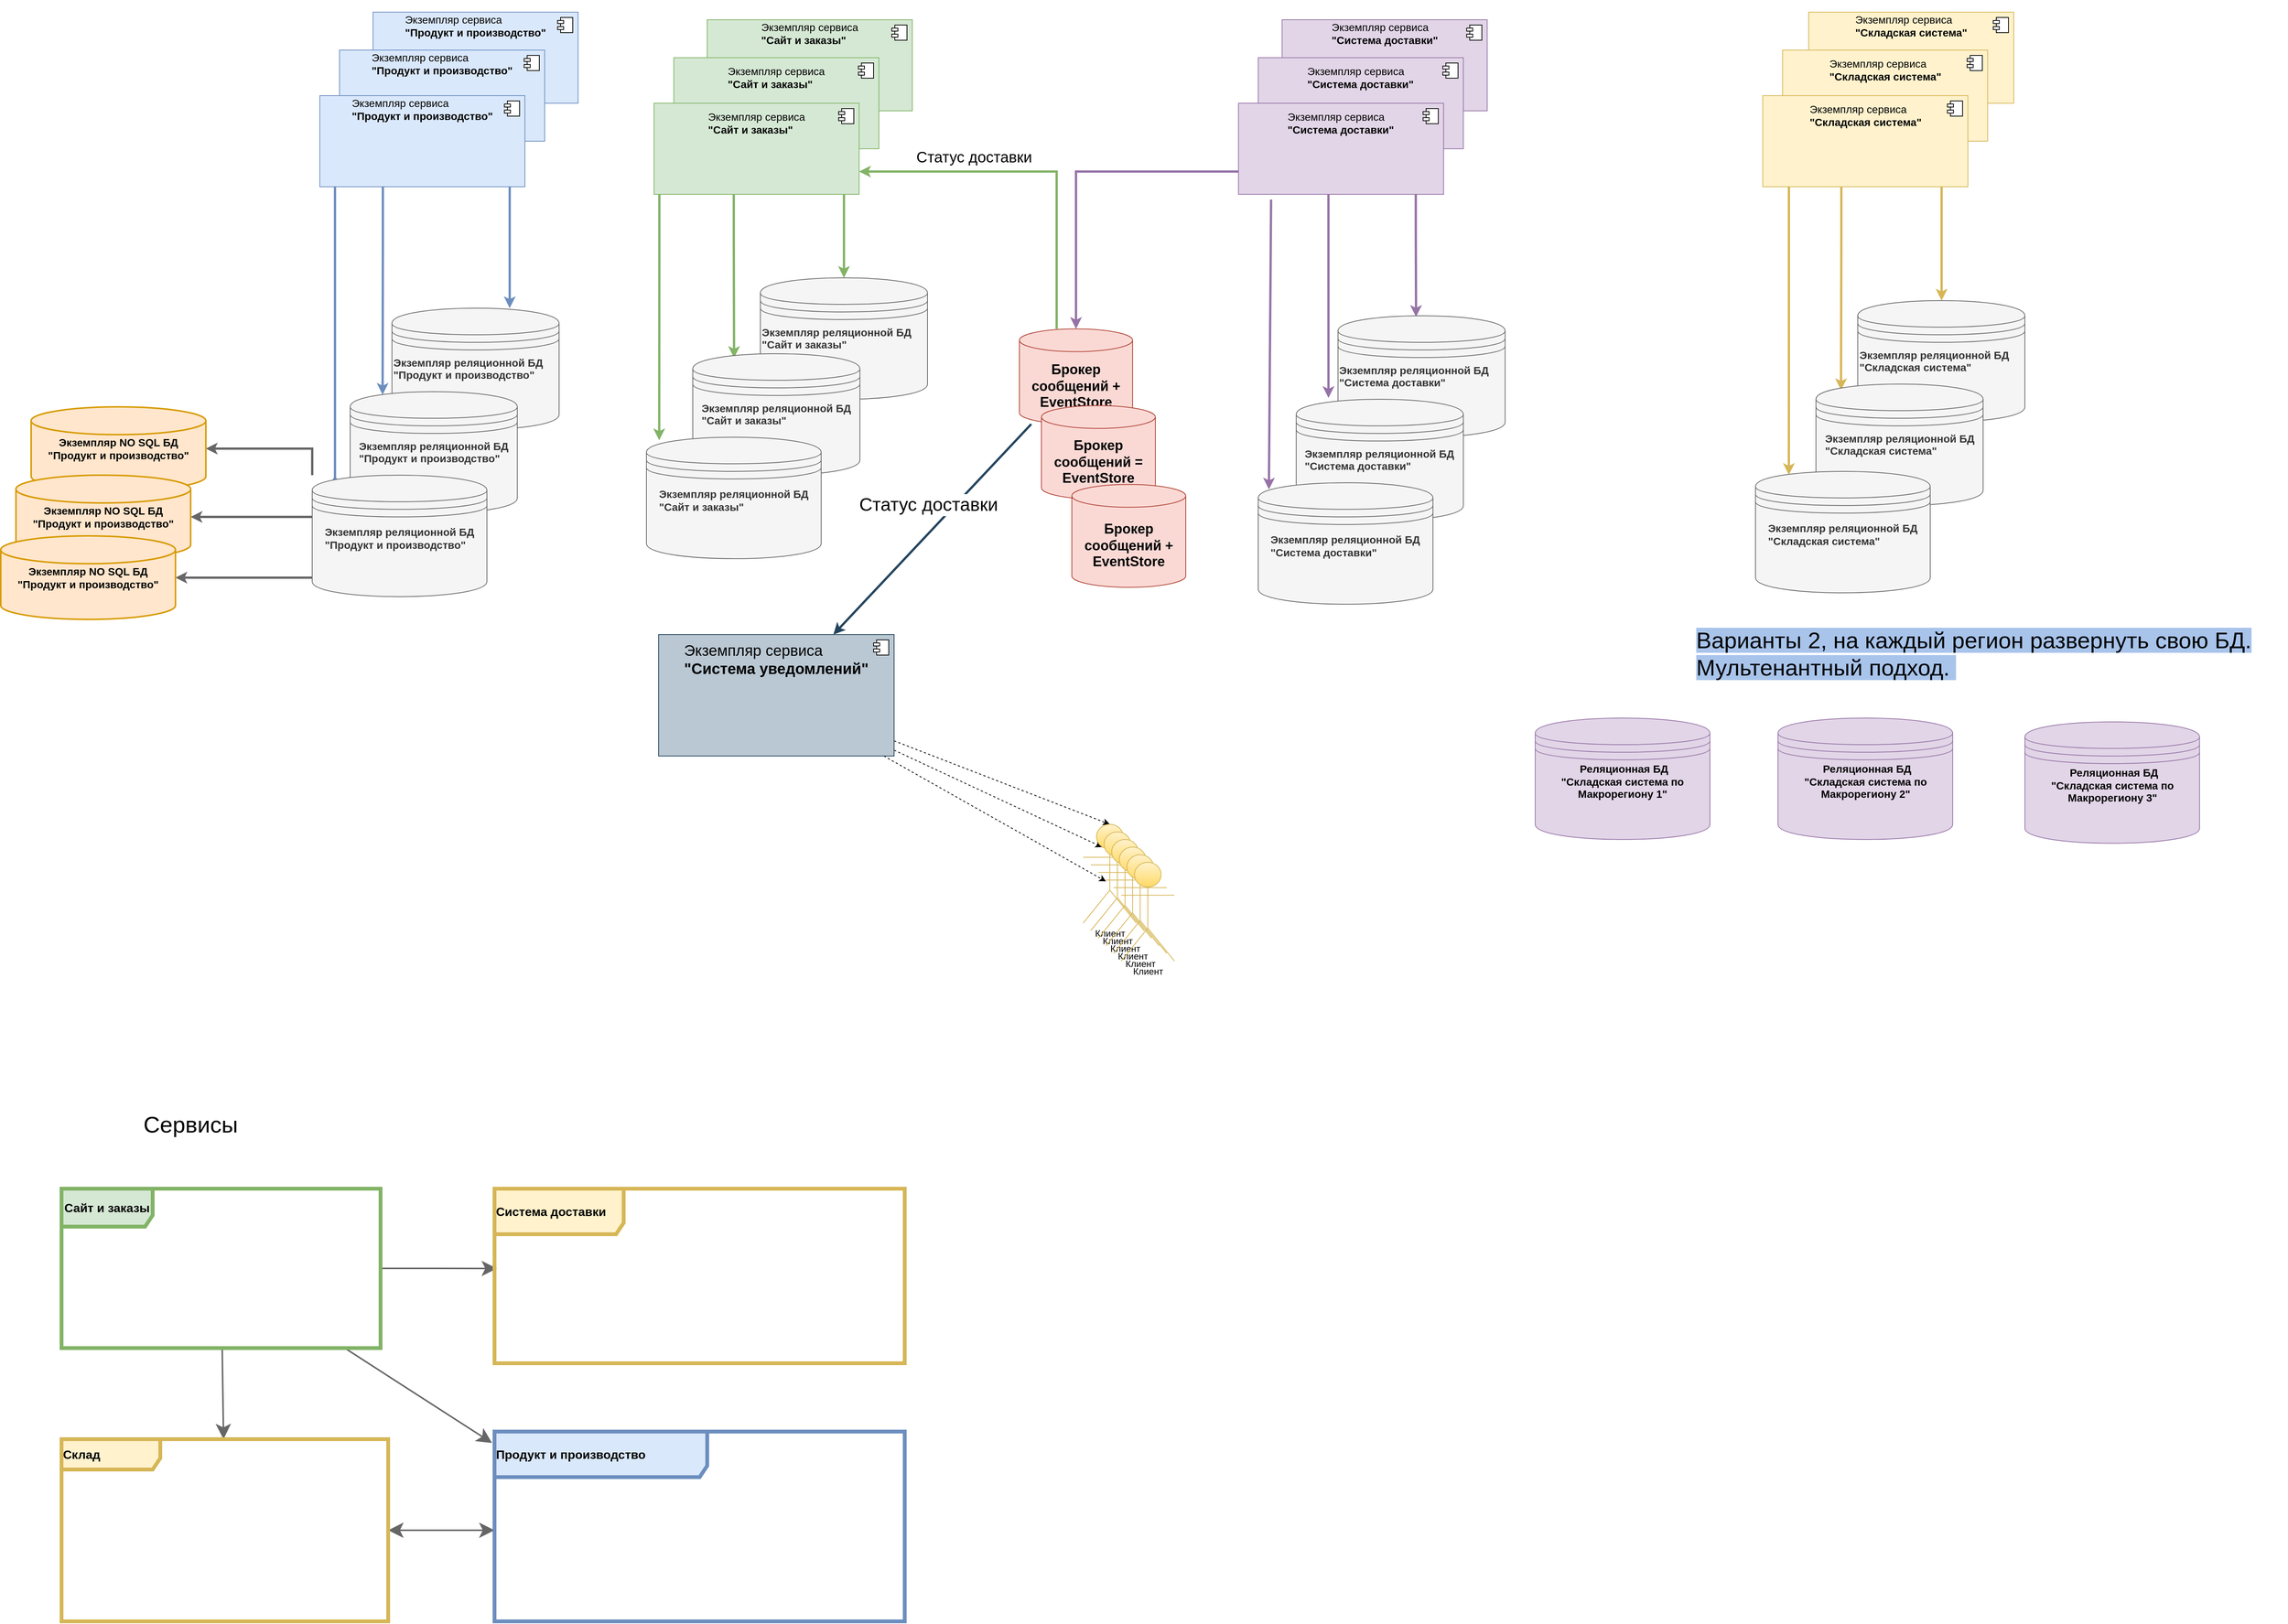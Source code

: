 <mxfile version="21.7.2" type="github">
  <diagram name="Страница — 1" id="n7xJredBNWYoXg0lsID4">
    <mxGraphModel dx="2876" dy="1129" grid="1" gridSize="10" guides="1" tooltips="1" connect="1" arrows="1" fold="1" page="1" pageScale="1" pageWidth="827" pageHeight="1169" math="0" shadow="0">
      <root>
        <mxCell id="0" />
        <mxCell id="1" parent="0" />
        <mxCell id="ERCvl_V5-qFT3uBv3gmN-6" style="edgeStyle=orthogonalEdgeStyle;rounded=0;orthogonalLoop=1;jettySize=auto;html=1;entryX=0.006;entryY=0.457;entryDx=0;entryDy=0;entryPerimeter=0;endSize=14;fillColor=#f5f5f5;strokeColor=#666666;strokeWidth=2;" parent="1" source="ERCvl_V5-qFT3uBv3gmN-2" target="ERCvl_V5-qFT3uBv3gmN-3" edge="1">
          <mxGeometry relative="1" as="geometry" />
        </mxCell>
        <mxCell id="ERCvl_V5-qFT3uBv3gmN-7" style="rounded=0;orthogonalLoop=1;jettySize=auto;html=1;entryX=-0.006;entryY=0.06;entryDx=0;entryDy=0;entryPerimeter=0;strokeColor=#666666;endSize=14;fillColor=#f5f5f5;strokeWidth=2;" parent="1" source="ERCvl_V5-qFT3uBv3gmN-2" target="ERCvl_V5-qFT3uBv3gmN-5" edge="1">
          <mxGeometry relative="1" as="geometry" />
        </mxCell>
        <mxCell id="ERCvl_V5-qFT3uBv3gmN-12" style="rounded=0;orthogonalLoop=1;jettySize=auto;html=1;endSize=14;strokeWidth=2;fillColor=#f5f5f5;strokeColor=#666666;" parent="1" source="ERCvl_V5-qFT3uBv3gmN-2" target="ERCvl_V5-qFT3uBv3gmN-4" edge="1">
          <mxGeometry relative="1" as="geometry">
            <mxPoint x="190" y="2370" as="targetPoint" />
          </mxGeometry>
        </mxCell>
        <mxCell id="ERCvl_V5-qFT3uBv3gmN-2" value="&lt;font style=&quot;font-size: 16px;&quot;&gt;&lt;b&gt;Сайт и заказы&lt;/b&gt;&lt;/font&gt;" style="shape=umlFrame;whiteSpace=wrap;html=1;pointerEvents=0;fillColor=#d5e8d4;strokeColor=#82b366;width=120;height=50;strokeWidth=5;" parent="1" vertex="1">
          <mxGeometry x="-20" y="2070" width="420" height="210" as="geometry" />
        </mxCell>
        <mxCell id="ERCvl_V5-qFT3uBv3gmN-3" value="&lt;font style=&quot;font-size: 16px;&quot;&gt;&lt;b&gt;Система доставки&lt;/b&gt;&lt;/font&gt;" style="shape=umlFrame;whiteSpace=wrap;html=1;pointerEvents=0;align=left;width=170;height=60;fillColor=#fff2cc;strokeColor=#d6b656;strokeWidth=5;" parent="1" vertex="1">
          <mxGeometry x="550" y="2070" width="540" height="230" as="geometry" />
        </mxCell>
        <mxCell id="ERCvl_V5-qFT3uBv3gmN-11" style="rounded=0;orthogonalLoop=1;jettySize=auto;html=1;entryX=0;entryY=0.52;entryDx=0;entryDy=0;entryPerimeter=0;startArrow=classic;startFill=1;targetPerimeterSpacing=0;strokeWidth=2;endSize=14;startSize=14;strokeColor=#666666;fillColor=#f5f5f5;" parent="1" source="ERCvl_V5-qFT3uBv3gmN-4" target="ERCvl_V5-qFT3uBv3gmN-5" edge="1">
          <mxGeometry relative="1" as="geometry" />
        </mxCell>
        <mxCell id="ERCvl_V5-qFT3uBv3gmN-4" value="&lt;font style=&quot;font-size: 16px;&quot;&gt;&lt;b&gt;Склад&lt;/b&gt;&lt;/font&gt;" style="shape=umlFrame;whiteSpace=wrap;html=1;pointerEvents=0;fillColor=#fff2cc;strokeColor=#d6b656;width=130;height=40;strokeWidth=5;align=left;" parent="1" vertex="1">
          <mxGeometry x="-20" y="2400" width="430" height="240" as="geometry" />
        </mxCell>
        <mxCell id="ERCvl_V5-qFT3uBv3gmN-5" value="&lt;font style=&quot;font-size: 16px;&quot;&gt;&lt;b&gt;Продукт и производство&lt;/b&gt;&lt;/font&gt;" style="shape=umlFrame;whiteSpace=wrap;html=1;pointerEvents=0;width=280;height=60;align=left;fillColor=#dae8fc;strokeColor=#6c8ebf;strokeWidth=5;" parent="1" vertex="1">
          <mxGeometry x="550" y="2390" width="540" height="250" as="geometry" />
        </mxCell>
        <mxCell id="f581cQIJt3s8RJXOWX-j-4" value="&lt;div style=&quot;text-align: left; font-size: 14px;&quot;&gt;&lt;span style=&quot;background-color: initial;&quot;&gt;&lt;font style=&quot;font-size: 14px;&quot;&gt;&lt;br&gt;Экземпляр сервиса&lt;/font&gt;&lt;/span&gt;&lt;/div&gt;&lt;b style=&quot;font-size: 14px;&quot;&gt;&lt;div style=&quot;text-align: left;&quot;&gt;&lt;b style=&quot;background-color: initial;&quot;&gt;&lt;font style=&quot;font-size: 14px;&quot;&gt;&quot;Продукт и производство&quot;&lt;br&gt;&lt;br&gt;&lt;br&gt;&lt;br&gt;&lt;br&gt;&lt;br&gt;&lt;/font&gt;&lt;br&gt;&lt;/b&gt;&lt;/div&gt;&lt;/b&gt;" style="html=1;dropTarget=0;whiteSpace=wrap;fillColor=#dae8fc;strokeColor=#6c8ebf;" parent="1" vertex="1">
          <mxGeometry x="390" y="520" width="270" height="120" as="geometry" />
        </mxCell>
        <mxCell id="f581cQIJt3s8RJXOWX-j-5" value="" style="shape=module;jettyWidth=8;jettyHeight=4;" parent="f581cQIJt3s8RJXOWX-j-4" vertex="1">
          <mxGeometry x="1" width="20" height="20" relative="1" as="geometry">
            <mxPoint x="-27" y="7" as="offset" />
          </mxGeometry>
        </mxCell>
        <mxCell id="f581cQIJt3s8RJXOWX-j-6" value="&lt;div style=&quot;text-align: left; font-size: 14px;&quot;&gt;&lt;span style=&quot;background-color: initial;&quot;&gt;&lt;font style=&quot;font-size: 14px;&quot;&gt;&lt;br&gt;Экземпляр сервиса&lt;/font&gt;&lt;/span&gt;&lt;/div&gt;&lt;b style=&quot;font-size: 14px;&quot;&gt;&lt;div style=&quot;text-align: left;&quot;&gt;&lt;b style=&quot;background-color: initial;&quot;&gt;&lt;font style=&quot;font-size: 14px;&quot;&gt;&quot;Продукт и производство&quot;&lt;br&gt;&lt;br&gt;&lt;br&gt;&lt;br&gt;&lt;br&gt;&lt;br&gt;&lt;/font&gt;&lt;br&gt;&lt;/b&gt;&lt;/div&gt;&lt;/b&gt;" style="html=1;dropTarget=0;whiteSpace=wrap;fillColor=#dae8fc;strokeColor=#6c8ebf;" parent="1" vertex="1">
          <mxGeometry x="346" y="570" width="270" height="120" as="geometry" />
        </mxCell>
        <mxCell id="f581cQIJt3s8RJXOWX-j-7" value="" style="shape=module;jettyWidth=8;jettyHeight=4;" parent="f581cQIJt3s8RJXOWX-j-6" vertex="1">
          <mxGeometry x="1" width="20" height="20" relative="1" as="geometry">
            <mxPoint x="-27" y="7" as="offset" />
          </mxGeometry>
        </mxCell>
        <mxCell id="f581cQIJt3s8RJXOWX-j-31" style="edgeStyle=orthogonalEdgeStyle;rounded=0;orthogonalLoop=1;jettySize=auto;html=1;strokeWidth=3;fillColor=#dae8fc;strokeColor=#6c8ebf;" parent="1" source="f581cQIJt3s8RJXOWX-j-8" target="f581cQIJt3s8RJXOWX-j-28" edge="1">
          <mxGeometry relative="1" as="geometry">
            <Array as="points">
              <mxPoint x="570" y="870" />
              <mxPoint x="570" y="870" />
            </Array>
          </mxGeometry>
        </mxCell>
        <mxCell id="f581cQIJt3s8RJXOWX-j-33" style="edgeStyle=orthogonalEdgeStyle;rounded=0;orthogonalLoop=1;jettySize=auto;html=1;strokeWidth=3;fillColor=#dae8fc;strokeColor=#6c8ebf;" parent="1" edge="1">
          <mxGeometry relative="1" as="geometry">
            <mxPoint x="340" y="1130" as="targetPoint" />
            <mxPoint x="422" y="680" as="sourcePoint" />
            <Array as="points">
              <mxPoint x="340" y="680" />
              <mxPoint x="340" y="1131" />
            </Array>
          </mxGeometry>
        </mxCell>
        <mxCell id="f581cQIJt3s8RJXOWX-j-78" style="edgeStyle=orthogonalEdgeStyle;rounded=0;orthogonalLoop=1;jettySize=auto;html=1;entryX=0.194;entryY=0.025;entryDx=0;entryDy=0;entryPerimeter=0;fillColor=#dae8fc;strokeColor=#6c8ebf;strokeWidth=3;" parent="1" source="f581cQIJt3s8RJXOWX-j-8" target="f581cQIJt3s8RJXOWX-j-29" edge="1">
          <mxGeometry relative="1" as="geometry">
            <Array as="points">
              <mxPoint x="403" y="820" />
              <mxPoint x="403" y="820" />
            </Array>
          </mxGeometry>
        </mxCell>
        <mxCell id="f581cQIJt3s8RJXOWX-j-8" value="&lt;div style=&quot;text-align: left; font-size: 14px;&quot;&gt;&lt;span style=&quot;background-color: initial;&quot;&gt;&lt;font style=&quot;font-size: 14px;&quot;&gt;&lt;br&gt;Экземпляр сервиса&lt;/font&gt;&lt;/span&gt;&lt;/div&gt;&lt;b style=&quot;font-size: 14px;&quot;&gt;&lt;div style=&quot;text-align: left;&quot;&gt;&lt;b style=&quot;background-color: initial;&quot;&gt;&lt;font style=&quot;font-size: 14px;&quot;&gt;&quot;Продукт и производство&quot;&lt;br&gt;&lt;br&gt;&lt;br&gt;&lt;br&gt;&lt;br&gt;&lt;br&gt;&lt;/font&gt;&lt;br&gt;&lt;/b&gt;&lt;/div&gt;&lt;/b&gt;" style="html=1;dropTarget=0;whiteSpace=wrap;fillColor=#dae8fc;strokeColor=#6c8ebf;" parent="1" vertex="1">
          <mxGeometry x="320" y="630" width="270" height="120" as="geometry" />
        </mxCell>
        <mxCell id="f581cQIJt3s8RJXOWX-j-9" value="" style="shape=module;jettyWidth=8;jettyHeight=4;" parent="f581cQIJt3s8RJXOWX-j-8" vertex="1">
          <mxGeometry x="1" width="20" height="20" relative="1" as="geometry">
            <mxPoint x="-27" y="7" as="offset" />
          </mxGeometry>
        </mxCell>
        <mxCell id="f581cQIJt3s8RJXOWX-j-10" value="&lt;div style=&quot;text-align: left; font-size: 14px;&quot;&gt;&lt;span style=&quot;background-color: initial;&quot;&gt;&lt;font style=&quot;font-size: 14px;&quot;&gt;&lt;br&gt;Экземпляр сервиса&lt;/font&gt;&lt;/span&gt;&lt;/div&gt;&lt;b style=&quot;font-size: 14px;&quot;&gt;&lt;div style=&quot;text-align: left;&quot;&gt;&lt;b style=&quot;background-color: initial;&quot;&gt;&lt;font style=&quot;font-size: 14px;&quot;&gt;&quot;Сайт и заказы&quot;&lt;br&gt;&lt;br&gt;&lt;br&gt;&lt;br&gt;&lt;br&gt;&lt;br&gt;&lt;/font&gt;&lt;br&gt;&lt;/b&gt;&lt;/div&gt;&lt;/b&gt;" style="html=1;dropTarget=0;whiteSpace=wrap;fillColor=#d5e8d4;strokeColor=#82b366;" parent="1" vertex="1">
          <mxGeometry x="830" y="530" width="270" height="120" as="geometry" />
        </mxCell>
        <mxCell id="f581cQIJt3s8RJXOWX-j-11" value="" style="shape=module;jettyWidth=8;jettyHeight=4;" parent="f581cQIJt3s8RJXOWX-j-10" vertex="1">
          <mxGeometry x="1" width="20" height="20" relative="1" as="geometry">
            <mxPoint x="-27" y="7" as="offset" />
          </mxGeometry>
        </mxCell>
        <mxCell id="f581cQIJt3s8RJXOWX-j-12" value="&lt;div style=&quot;text-align: left; font-size: 14px;&quot;&gt;&lt;div style=&quot;border-color: var(--border-color);&quot;&gt;&lt;br style=&quot;border-color: var(--border-color);&quot;&gt;Экземпляр сервиса&lt;/div&gt;&lt;b style=&quot;border-color: var(--border-color); text-align: center;&quot;&gt;&lt;div style=&quot;border-color: var(--border-color); text-align: left;&quot;&gt;&lt;b style=&quot;border-color: var(--border-color); background-color: initial;&quot;&gt;&quot;Сайт и заказы&quot;&lt;br style=&quot;border-color: var(--border-color);&quot;&gt;&lt;br style=&quot;border-color: var(--border-color);&quot;&gt;&lt;br style=&quot;border-color: var(--border-color);&quot;&gt;&lt;br style=&quot;border-color: var(--border-color);&quot;&gt;&lt;br style=&quot;border-color: var(--border-color);&quot;&gt;&lt;br style=&quot;border-color: var(--border-color);&quot;&gt;&lt;/b&gt;&lt;/div&gt;&lt;/b&gt;&lt;/div&gt;" style="html=1;dropTarget=0;whiteSpace=wrap;fillColor=#d5e8d4;strokeColor=#82b366;" parent="1" vertex="1">
          <mxGeometry x="786" y="580" width="270" height="120" as="geometry" />
        </mxCell>
        <mxCell id="f581cQIJt3s8RJXOWX-j-13" value="" style="shape=module;jettyWidth=8;jettyHeight=4;" parent="f581cQIJt3s8RJXOWX-j-12" vertex="1">
          <mxGeometry x="1" width="20" height="20" relative="1" as="geometry">
            <mxPoint x="-27" y="7" as="offset" />
          </mxGeometry>
        </mxCell>
        <mxCell id="f581cQIJt3s8RJXOWX-j-69" style="edgeStyle=orthogonalEdgeStyle;rounded=0;orthogonalLoop=1;jettySize=auto;html=1;fillColor=#d5e8d4;strokeColor=#82b366;strokeWidth=3;" parent="1" source="f581cQIJt3s8RJXOWX-j-14" target="f581cQIJt3s8RJXOWX-j-54" edge="1">
          <mxGeometry relative="1" as="geometry">
            <Array as="points">
              <mxPoint x="1010" y="780" />
              <mxPoint x="1010" y="780" />
            </Array>
          </mxGeometry>
        </mxCell>
        <mxCell id="f581cQIJt3s8RJXOWX-j-70" style="edgeStyle=orthogonalEdgeStyle;rounded=0;orthogonalLoop=1;jettySize=auto;html=1;entryX=0.247;entryY=0.034;entryDx=0;entryDy=0;entryPerimeter=0;strokeWidth=3;fillColor=#d5e8d4;strokeColor=#82b366;" parent="1" source="f581cQIJt3s8RJXOWX-j-14" target="f581cQIJt3s8RJXOWX-j-55" edge="1">
          <mxGeometry relative="1" as="geometry">
            <Array as="points">
              <mxPoint x="865" y="820" />
              <mxPoint x="865" y="820" />
            </Array>
          </mxGeometry>
        </mxCell>
        <mxCell id="f581cQIJt3s8RJXOWX-j-71" style="edgeStyle=orthogonalEdgeStyle;rounded=0;orthogonalLoop=1;jettySize=auto;html=1;entryX=0.073;entryY=0.025;entryDx=0;entryDy=0;entryPerimeter=0;fillColor=#d5e8d4;strokeColor=#82b366;strokeWidth=3;" parent="1" source="f581cQIJt3s8RJXOWX-j-14" target="f581cQIJt3s8RJXOWX-j-56" edge="1">
          <mxGeometry relative="1" as="geometry">
            <Array as="points">
              <mxPoint x="767" y="840" />
              <mxPoint x="767" y="840" />
            </Array>
          </mxGeometry>
        </mxCell>
        <mxCell id="f581cQIJt3s8RJXOWX-j-14" value="&lt;div style=&quot;text-align: left; font-size: 14px;&quot;&gt;&lt;div style=&quot;border-color: var(--border-color);&quot;&gt;&lt;br&gt;Экземпляр сервиса&lt;/div&gt;&lt;b style=&quot;border-color: var(--border-color); text-align: center;&quot;&gt;&lt;div style=&quot;border-color: var(--border-color); text-align: left;&quot;&gt;&lt;b style=&quot;border-color: var(--border-color); background-color: initial;&quot;&gt;&quot;Сайт и заказы&quot;&lt;br style=&quot;border-color: var(--border-color);&quot;&gt;&lt;br style=&quot;border-color: var(--border-color);&quot;&gt;&lt;br style=&quot;border-color: var(--border-color);&quot;&gt;&lt;br style=&quot;border-color: var(--border-color);&quot;&gt;&lt;br style=&quot;border-color: var(--border-color);&quot;&gt;&lt;br style=&quot;border-color: var(--border-color);&quot;&gt;&lt;/b&gt;&lt;/div&gt;&lt;/b&gt;&lt;/div&gt;" style="html=1;dropTarget=0;whiteSpace=wrap;fillColor=#d5e8d4;strokeColor=#82b366;" parent="1" vertex="1">
          <mxGeometry x="760" y="640" width="270" height="120" as="geometry" />
        </mxCell>
        <mxCell id="f581cQIJt3s8RJXOWX-j-15" value="" style="shape=module;jettyWidth=8;jettyHeight=4;" parent="f581cQIJt3s8RJXOWX-j-14" vertex="1">
          <mxGeometry x="1" width="20" height="20" relative="1" as="geometry">
            <mxPoint x="-27" y="7" as="offset" />
          </mxGeometry>
        </mxCell>
        <mxCell id="f581cQIJt3s8RJXOWX-j-16" value="&lt;div style=&quot;text-align: left; font-size: 14px;&quot;&gt;&lt;span style=&quot;background-color: initial;&quot;&gt;&lt;font style=&quot;font-size: 14px;&quot;&gt;&lt;br&gt;Экземпляр сервиса&lt;/font&gt;&lt;/span&gt;&lt;/div&gt;&lt;b style=&quot;font-size: 14px;&quot;&gt;&lt;div style=&quot;text-align: left;&quot;&gt;&lt;b style=&quot;background-color: initial;&quot;&gt;&lt;font style=&quot;font-size: 14px;&quot;&gt;&quot;Складская система&quot;&lt;br&gt;&lt;br&gt;&lt;br&gt;&lt;br&gt;&lt;br&gt;&lt;br&gt;&lt;/font&gt;&lt;br&gt;&lt;/b&gt;&lt;/div&gt;&lt;/b&gt;" style="html=1;dropTarget=0;whiteSpace=wrap;fillColor=#fff2cc;strokeColor=#d6b656;" parent="1" vertex="1">
          <mxGeometry x="2280" y="520" width="270" height="120" as="geometry" />
        </mxCell>
        <mxCell id="f581cQIJt3s8RJXOWX-j-17" value="" style="shape=module;jettyWidth=8;jettyHeight=4;" parent="f581cQIJt3s8RJXOWX-j-16" vertex="1">
          <mxGeometry x="1" width="20" height="20" relative="1" as="geometry">
            <mxPoint x="-27" y="7" as="offset" />
          </mxGeometry>
        </mxCell>
        <mxCell id="f581cQIJt3s8RJXOWX-j-18" value="&lt;div style=&quot;text-align: left; font-size: 14px;&quot;&gt;&lt;div style=&quot;border-color: var(--border-color);&quot;&gt;&lt;div style=&quot;border-color: var(--border-color);&quot;&gt;&lt;br style=&quot;border-color: var(--border-color);&quot;&gt;Экземпляр сервиса&lt;/div&gt;&lt;b style=&quot;border-color: var(--border-color); text-align: center;&quot;&gt;&lt;div style=&quot;border-color: var(--border-color); text-align: left;&quot;&gt;&lt;b style=&quot;border-color: var(--border-color); background-color: initial;&quot;&gt;&quot;Складская система&quot;&lt;br style=&quot;border-color: var(--border-color);&quot;&gt;&lt;br style=&quot;border-color: var(--border-color);&quot;&gt;&lt;br style=&quot;border-color: var(--border-color);&quot;&gt;&lt;br style=&quot;border-color: var(--border-color);&quot;&gt;&lt;br style=&quot;border-color: var(--border-color);&quot;&gt;&lt;br style=&quot;border-color: var(--border-color);&quot;&gt;&lt;/b&gt;&lt;/div&gt;&lt;/b&gt;&lt;/div&gt;&lt;/div&gt;" style="html=1;dropTarget=0;whiteSpace=wrap;fillColor=#fff2cc;strokeColor=#d6b656;" parent="1" vertex="1">
          <mxGeometry x="2245.61" y="570" width="270" height="120" as="geometry" />
        </mxCell>
        <mxCell id="f581cQIJt3s8RJXOWX-j-19" value="" style="shape=module;jettyWidth=8;jettyHeight=4;" parent="f581cQIJt3s8RJXOWX-j-18" vertex="1">
          <mxGeometry x="1" width="20" height="20" relative="1" as="geometry">
            <mxPoint x="-27" y="7" as="offset" />
          </mxGeometry>
        </mxCell>
        <mxCell id="f581cQIJt3s8RJXOWX-j-66" style="edgeStyle=orthogonalEdgeStyle;rounded=0;orthogonalLoop=1;jettySize=auto;html=1;strokeWidth=3;fillColor=#fff2cc;strokeColor=#d6b656;" parent="1" source="f581cQIJt3s8RJXOWX-j-20" target="f581cQIJt3s8RJXOWX-j-57" edge="1">
          <mxGeometry relative="1" as="geometry">
            <Array as="points">
              <mxPoint x="2455" y="780" />
              <mxPoint x="2455" y="780" />
            </Array>
          </mxGeometry>
        </mxCell>
        <mxCell id="f581cQIJt3s8RJXOWX-j-73" style="edgeStyle=orthogonalEdgeStyle;rounded=0;orthogonalLoop=1;jettySize=auto;html=1;entryX=0.15;entryY=0.05;entryDx=0;entryDy=0;entryPerimeter=0;strokeColor=#d6b656;strokeWidth=3;fillColor=#fff2cc;" parent="1" source="f581cQIJt3s8RJXOWX-j-20" target="f581cQIJt3s8RJXOWX-j-58" edge="1">
          <mxGeometry relative="1" as="geometry">
            <Array as="points">
              <mxPoint x="2323" y="820" />
              <mxPoint x="2323" y="820" />
            </Array>
          </mxGeometry>
        </mxCell>
        <mxCell id="f581cQIJt3s8RJXOWX-j-74" style="edgeStyle=orthogonalEdgeStyle;rounded=0;orthogonalLoop=1;jettySize=auto;html=1;entryX=0.191;entryY=0.029;entryDx=0;entryDy=0;entryPerimeter=0;fillColor=#fff2cc;strokeColor=#d6b656;strokeWidth=3;" parent="1" source="f581cQIJt3s8RJXOWX-j-20" target="f581cQIJt3s8RJXOWX-j-59" edge="1">
          <mxGeometry relative="1" as="geometry">
            <Array as="points">
              <mxPoint x="2254" y="840" />
              <mxPoint x="2254" y="840" />
            </Array>
          </mxGeometry>
        </mxCell>
        <mxCell id="f581cQIJt3s8RJXOWX-j-20" value="&lt;div style=&quot;text-align: left; font-size: 14px;&quot;&gt;&lt;div style=&quot;border-color: var(--border-color);&quot;&gt;&lt;div style=&quot;border-color: var(--border-color);&quot;&gt;&lt;br style=&quot;border-color: var(--border-color);&quot;&gt;Экземпляр сервиса&lt;/div&gt;&lt;b style=&quot;border-color: var(--border-color); text-align: center;&quot;&gt;&lt;div style=&quot;border-color: var(--border-color); text-align: left;&quot;&gt;&lt;b style=&quot;border-color: var(--border-color); background-color: initial;&quot;&gt;&quot;Складская система&quot;&lt;br style=&quot;border-color: var(--border-color);&quot;&gt;&lt;br style=&quot;border-color: var(--border-color);&quot;&gt;&lt;br style=&quot;border-color: var(--border-color);&quot;&gt;&lt;br style=&quot;border-color: var(--border-color);&quot;&gt;&lt;br style=&quot;border-color: var(--border-color);&quot;&gt;&lt;br style=&quot;border-color: var(--border-color);&quot;&gt;&lt;/b&gt;&lt;/div&gt;&lt;/b&gt;&lt;/div&gt;&lt;/div&gt;" style="html=1;dropTarget=0;whiteSpace=wrap;fillColor=#fff2cc;strokeColor=#d6b656;" parent="1" vertex="1">
          <mxGeometry x="2219.61" y="630" width="270" height="120" as="geometry" />
        </mxCell>
        <mxCell id="f581cQIJt3s8RJXOWX-j-21" value="" style="shape=module;jettyWidth=8;jettyHeight=4;" parent="f581cQIJt3s8RJXOWX-j-20" vertex="1">
          <mxGeometry x="1" width="20" height="20" relative="1" as="geometry">
            <mxPoint x="-27" y="7" as="offset" />
          </mxGeometry>
        </mxCell>
        <mxCell id="f581cQIJt3s8RJXOWX-j-22" value="&lt;div style=&quot;text-align: left; font-size: 14px;&quot;&gt;&lt;span style=&quot;background-color: initial;&quot;&gt;&lt;font style=&quot;font-size: 14px;&quot;&gt;&lt;br&gt;Экземпляр сервиса&lt;/font&gt;&lt;/span&gt;&lt;/div&gt;&lt;b style=&quot;font-size: 14px;&quot;&gt;&lt;div style=&quot;text-align: left;&quot;&gt;&lt;b style=&quot;background-color: initial;&quot;&gt;&lt;font style=&quot;font-size: 14px;&quot;&gt;&quot;Система доставки&quot;&lt;br&gt;&lt;br&gt;&lt;br&gt;&lt;br&gt;&lt;br&gt;&lt;br&gt;&lt;/font&gt;&lt;br&gt;&lt;/b&gt;&lt;/div&gt;&lt;/b&gt;" style="html=1;dropTarget=0;whiteSpace=wrap;fillColor=#e1d5e7;strokeColor=#9673a6;" parent="1" vertex="1">
          <mxGeometry x="1586.78" y="530" width="270" height="120" as="geometry" />
        </mxCell>
        <mxCell id="f581cQIJt3s8RJXOWX-j-23" value="" style="shape=module;jettyWidth=8;jettyHeight=4;" parent="f581cQIJt3s8RJXOWX-j-22" vertex="1">
          <mxGeometry x="1" width="20" height="20" relative="1" as="geometry">
            <mxPoint x="-27" y="7" as="offset" />
          </mxGeometry>
        </mxCell>
        <mxCell id="f581cQIJt3s8RJXOWX-j-24" value="&lt;div style=&quot;text-align: left; font-size: 14px;&quot;&gt;&lt;div style=&quot;border-color: var(--border-color);&quot;&gt;&lt;div style=&quot;border-color: var(--border-color);&quot;&gt;&lt;div style=&quot;border-color: var(--border-color);&quot;&gt;&lt;br style=&quot;border-color: var(--border-color);&quot;&gt;Экземпляр сервиса&lt;/div&gt;&lt;b style=&quot;border-color: var(--border-color); text-align: center;&quot;&gt;&lt;div style=&quot;border-color: var(--border-color); text-align: left;&quot;&gt;&lt;b style=&quot;border-color: var(--border-color); background-color: initial;&quot;&gt;&quot;Система доставки&quot;&lt;br style=&quot;border-color: var(--border-color);&quot;&gt;&lt;br style=&quot;border-color: var(--border-color);&quot;&gt;&lt;br style=&quot;border-color: var(--border-color);&quot;&gt;&lt;br style=&quot;border-color: var(--border-color);&quot;&gt;&lt;br style=&quot;border-color: var(--border-color);&quot;&gt;&lt;br style=&quot;border-color: var(--border-color);&quot;&gt;&lt;/b&gt;&lt;/div&gt;&lt;/b&gt;&lt;/div&gt;&lt;/div&gt;&lt;/div&gt;" style="html=1;dropTarget=0;whiteSpace=wrap;fillColor=#e1d5e7;strokeColor=#9673a6;" parent="1" vertex="1">
          <mxGeometry x="1555.39" y="580" width="270" height="120" as="geometry" />
        </mxCell>
        <mxCell id="f581cQIJt3s8RJXOWX-j-25" value="" style="shape=module;jettyWidth=8;jettyHeight=4;" parent="f581cQIJt3s8RJXOWX-j-24" vertex="1">
          <mxGeometry x="1" width="20" height="20" relative="1" as="geometry">
            <mxPoint x="-27" y="7" as="offset" />
          </mxGeometry>
        </mxCell>
        <mxCell id="f581cQIJt3s8RJXOWX-j-63" style="edgeStyle=orthogonalEdgeStyle;rounded=0;orthogonalLoop=1;jettySize=auto;html=1;entryX=0.467;entryY=0.009;entryDx=0;entryDy=0;entryPerimeter=0;fillColor=#e1d5e7;strokeColor=#9673a6;strokeWidth=3;" parent="1" source="f581cQIJt3s8RJXOWX-j-26" target="f581cQIJt3s8RJXOWX-j-60" edge="1">
          <mxGeometry relative="1" as="geometry">
            <Array as="points">
              <mxPoint x="1762.78" y="810" />
              <mxPoint x="1762.78" y="810" />
            </Array>
          </mxGeometry>
        </mxCell>
        <mxCell id="f581cQIJt3s8RJXOWX-j-65" style="rounded=0;orthogonalLoop=1;jettySize=auto;html=1;entryX=0.061;entryY=0.055;entryDx=0;entryDy=0;entryPerimeter=0;strokeWidth=3;fillColor=#e1d5e7;strokeColor=#9673a6;exitX=0.159;exitY=1.057;exitDx=0;exitDy=0;exitPerimeter=0;" parent="1" source="f581cQIJt3s8RJXOWX-j-26" target="f581cQIJt3s8RJXOWX-j-62" edge="1">
          <mxGeometry relative="1" as="geometry" />
        </mxCell>
        <mxCell id="f581cQIJt3s8RJXOWX-j-72" style="edgeStyle=orthogonalEdgeStyle;rounded=0;orthogonalLoop=1;jettySize=auto;html=1;entryX=0.193;entryY=-0.011;entryDx=0;entryDy=0;entryPerimeter=0;strokeColor=#9673a6;fillColor=#e1d5e7;strokeWidth=3;" parent="1" source="f581cQIJt3s8RJXOWX-j-26" target="f581cQIJt3s8RJXOWX-j-61" edge="1">
          <mxGeometry relative="1" as="geometry">
            <Array as="points">
              <mxPoint x="1647.78" y="830" />
              <mxPoint x="1647.78" y="830" />
            </Array>
          </mxGeometry>
        </mxCell>
        <mxCell id="taCMgX5ET6HTrvF43Put-5" style="edgeStyle=orthogonalEdgeStyle;rounded=0;orthogonalLoop=1;jettySize=auto;html=1;entryX=0.5;entryY=0;entryDx=0;entryDy=0;entryPerimeter=0;strokeColor=#9673a6;strokeWidth=3;fillColor=#e1d5e7;" edge="1" parent="1" source="f581cQIJt3s8RJXOWX-j-26" target="taCMgX5ET6HTrvF43Put-2">
          <mxGeometry relative="1" as="geometry">
            <Array as="points">
              <mxPoint x="1316" y="730" />
            </Array>
          </mxGeometry>
        </mxCell>
        <mxCell id="f581cQIJt3s8RJXOWX-j-26" value="&lt;div style=&quot;text-align: left; font-size: 14px;&quot;&gt;&lt;div style=&quot;border-color: var(--border-color);&quot;&gt;&lt;div style=&quot;border-color: var(--border-color);&quot;&gt;&lt;div style=&quot;border-color: var(--border-color);&quot;&gt;&lt;br style=&quot;border-color: var(--border-color);&quot;&gt;Экземпляр сервиса&lt;/div&gt;&lt;b style=&quot;border-color: var(--border-color); text-align: center;&quot;&gt;&lt;div style=&quot;border-color: var(--border-color); text-align: left;&quot;&gt;&lt;b style=&quot;border-color: var(--border-color); background-color: initial;&quot;&gt;&quot;Система доставки&quot;&lt;br style=&quot;border-color: var(--border-color);&quot;&gt;&lt;br style=&quot;border-color: var(--border-color);&quot;&gt;&lt;br style=&quot;border-color: var(--border-color);&quot;&gt;&lt;br style=&quot;border-color: var(--border-color);&quot;&gt;&lt;br style=&quot;border-color: var(--border-color);&quot;&gt;&lt;br style=&quot;border-color: var(--border-color);&quot;&gt;&lt;/b&gt;&lt;/div&gt;&lt;/b&gt;&lt;/div&gt;&lt;/div&gt;&lt;/div&gt;" style="html=1;dropTarget=0;whiteSpace=wrap;fillColor=#e1d5e7;strokeColor=#9673a6;" parent="1" vertex="1">
          <mxGeometry x="1529.39" y="640" width="270" height="120" as="geometry" />
        </mxCell>
        <mxCell id="f581cQIJt3s8RJXOWX-j-27" value="" style="shape=module;jettyWidth=8;jettyHeight=4;" parent="f581cQIJt3s8RJXOWX-j-26" vertex="1">
          <mxGeometry x="1" width="20" height="20" relative="1" as="geometry">
            <mxPoint x="-27" y="7" as="offset" />
          </mxGeometry>
        </mxCell>
        <mxCell id="f581cQIJt3s8RJXOWX-j-28" value="&lt;font style=&quot;font-size: 14px;&quot;&gt;&lt;b&gt;Экземпляр реляционной БД &lt;br&gt;&quot;Продукт и производство&quot;&lt;br&gt;&lt;br&gt;&lt;br&gt;&lt;/b&gt;&lt;br&gt;&lt;/font&gt;" style="shape=datastore;whiteSpace=wrap;html=1;align=left;fillColor=#f5f5f5;fontColor=#333333;strokeColor=#666666;" parent="1" vertex="1">
          <mxGeometry x="415" y="910" width="220" height="160" as="geometry" />
        </mxCell>
        <mxCell id="f581cQIJt3s8RJXOWX-j-29" value="&lt;div style=&quot;text-align: left; font-size: 14px;&quot;&gt;&lt;b style=&quot;background-color: initial;&quot;&gt;&lt;font style=&quot;font-size: 14px;&quot;&gt;Экземпляр реляционной БД&lt;/font&gt;&lt;/b&gt;&lt;/div&gt;&lt;b style=&quot;font-size: 14px;&quot;&gt;&lt;div style=&quot;text-align: left;&quot;&gt;&lt;b style=&quot;background-color: initial;&quot;&gt;&lt;font style=&quot;font-size: 14px;&quot;&gt;&quot;Продукт и производство&quot;&lt;br&gt;&lt;br&gt;&lt;br&gt;&lt;br&gt;&lt;/font&gt;&lt;/b&gt;&lt;/div&gt;&lt;/b&gt;" style="shape=datastore;whiteSpace=wrap;html=1;fillColor=#f5f5f5;fontColor=#333333;strokeColor=#666666;" parent="1" vertex="1">
          <mxGeometry x="360" y="1020" width="220" height="160" as="geometry" />
        </mxCell>
        <mxCell id="f581cQIJt3s8RJXOWX-j-81" style="edgeStyle=orthogonalEdgeStyle;rounded=0;orthogonalLoop=1;jettySize=auto;html=1;entryX=1;entryY=0.5;entryDx=0;entryDy=0;entryPerimeter=0;strokeWidth=3;fillColor=#f5f5f5;strokeColor=#666666;" parent="1" source="f581cQIJt3s8RJXOWX-j-30" target="f581cQIJt3s8RJXOWX-j-38" edge="1">
          <mxGeometry relative="1" as="geometry">
            <Array as="points">
              <mxPoint x="250" y="1265" />
              <mxPoint x="250" y="1265" />
            </Array>
          </mxGeometry>
        </mxCell>
        <mxCell id="f581cQIJt3s8RJXOWX-j-82" style="edgeStyle=orthogonalEdgeStyle;rounded=0;orthogonalLoop=1;jettySize=auto;html=1;entryX=1;entryY=0.5;entryDx=0;entryDy=0;entryPerimeter=0;strokeWidth=3;fillColor=#f5f5f5;strokeColor=#666666;" parent="1" source="f581cQIJt3s8RJXOWX-j-30" target="f581cQIJt3s8RJXOWX-j-37" edge="1">
          <mxGeometry relative="1" as="geometry">
            <Array as="points">
              <mxPoint x="270" y="1185" />
              <mxPoint x="270" y="1185" />
            </Array>
          </mxGeometry>
        </mxCell>
        <mxCell id="f581cQIJt3s8RJXOWX-j-83" style="edgeStyle=orthogonalEdgeStyle;rounded=0;orthogonalLoop=1;jettySize=auto;html=1;strokeWidth=3;fillColor=#f5f5f5;strokeColor=#666666;" parent="1" source="f581cQIJt3s8RJXOWX-j-30" target="f581cQIJt3s8RJXOWX-j-36" edge="1">
          <mxGeometry relative="1" as="geometry">
            <Array as="points">
              <mxPoint x="310" y="1095" />
            </Array>
          </mxGeometry>
        </mxCell>
        <mxCell id="f581cQIJt3s8RJXOWX-j-30" value="&lt;div style=&quot;text-align: left;&quot;&gt;&lt;b style=&quot;background-color: initial;&quot;&gt;&lt;font style=&quot;font-size: 14px;&quot;&gt;Экземпляр реляционной БД&lt;/font&gt;&lt;/b&gt;&lt;/div&gt;&lt;div style=&quot;font-weight: bold; text-align: left;&quot;&gt;&lt;b style=&quot;background-color: initial;&quot;&gt;&lt;font style=&quot;font-size: 14px;&quot;&gt;&quot;Продукт и производство&quot;&lt;/font&gt;&lt;/b&gt;&lt;/div&gt;&lt;div style=&quot;text-align: left;&quot;&gt;&lt;b&gt;&lt;br&gt;&lt;/b&gt;&lt;/div&gt;&lt;br style=&quot;border-color: var(--border-color);&quot;&gt;&lt;div style=&quot;text-align: left;&quot;&gt;&lt;br&gt;&lt;/div&gt;" style="shape=datastore;whiteSpace=wrap;html=1;fillColor=#f5f5f5;fontColor=#333333;strokeColor=#666666;" parent="1" vertex="1">
          <mxGeometry x="310" y="1130" width="230" height="160" as="geometry" />
        </mxCell>
        <mxCell id="f581cQIJt3s8RJXOWX-j-36" value="&lt;b style=&quot;border-color: var(--border-color); font-size: 14px;&quot;&gt;Экземпляр NO SQL БД&lt;br style=&quot;border-color: var(--border-color);&quot;&gt;&quot;Продукт и производство&quot;&lt;/b&gt;" style="strokeWidth=2;html=1;shape=mxgraph.flowchart.database;whiteSpace=wrap;fillColor=#ffe6cc;strokeColor=#d79b00;" parent="1" vertex="1">
          <mxGeometry x="-60" y="1040" width="230" height="110" as="geometry" />
        </mxCell>
        <mxCell id="f581cQIJt3s8RJXOWX-j-37" value="&lt;font style=&quot;font-size: 14px;&quot;&gt;&lt;b&gt;Экземпляр NO SQL БД&lt;br&gt;&quot;Продукт и производство&quot;&lt;br&gt;&lt;/b&gt;&lt;/font&gt;" style="strokeWidth=2;html=1;shape=mxgraph.flowchart.database;whiteSpace=wrap;fillColor=#ffe6cc;strokeColor=#d79b00;" parent="1" vertex="1">
          <mxGeometry x="-80" y="1130" width="230" height="110" as="geometry" />
        </mxCell>
        <mxCell id="f581cQIJt3s8RJXOWX-j-38" value="&lt;b style=&quot;border-color: var(--border-color); font-size: 14px;&quot;&gt;Экземпляр NO SQL БД&lt;br style=&quot;border-color: var(--border-color);&quot;&gt;&quot;Продукт и производство&quot;&lt;/b&gt;" style="strokeWidth=2;html=1;shape=mxgraph.flowchart.database;whiteSpace=wrap;fillColor=#ffe6cc;strokeColor=#d79b00;" parent="1" vertex="1">
          <mxGeometry x="-100" y="1210" width="230" height="110" as="geometry" />
        </mxCell>
        <mxCell id="f581cQIJt3s8RJXOWX-j-54" value="&lt;font style=&quot;font-size: 14px;&quot;&gt;&lt;b&gt;Экземпляр реляционной БД &lt;br&gt;&quot;Сайт и заказы&quot;&lt;br&gt;&lt;br&gt;&lt;br&gt;&lt;/b&gt;&lt;br&gt;&lt;/font&gt;" style="shape=datastore;whiteSpace=wrap;html=1;align=left;fillColor=#f5f5f5;fontColor=#333333;strokeColor=#666666;" parent="1" vertex="1">
          <mxGeometry x="900" y="870" width="220" height="160" as="geometry" />
        </mxCell>
        <mxCell id="f581cQIJt3s8RJXOWX-j-55" value="&lt;div style=&quot;text-align: left; font-size: 14px;&quot;&gt;&lt;b style=&quot;background-color: initial;&quot;&gt;&lt;font style=&quot;font-size: 14px;&quot;&gt;Экземпляр реляционной БД&lt;/font&gt;&lt;/b&gt;&lt;/div&gt;&lt;b style=&quot;font-size: 14px;&quot;&gt;&lt;div style=&quot;text-align: left;&quot;&gt;&lt;b style=&quot;background-color: initial;&quot;&gt;&lt;font style=&quot;font-size: 14px;&quot;&gt;&quot;Сайт и заказы&quot;&lt;br&gt;&lt;br&gt;&lt;br&gt;&lt;br&gt;&lt;/font&gt;&lt;/b&gt;&lt;/div&gt;&lt;/b&gt;" style="shape=datastore;whiteSpace=wrap;html=1;fillColor=#f5f5f5;fontColor=#333333;strokeColor=#666666;" parent="1" vertex="1">
          <mxGeometry x="811" y="970" width="220" height="160" as="geometry" />
        </mxCell>
        <mxCell id="f581cQIJt3s8RJXOWX-j-56" value="&lt;div style=&quot;text-align: left;&quot;&gt;&lt;b style=&quot;background-color: initial;&quot;&gt;&lt;font style=&quot;font-size: 14px;&quot;&gt;Экземпляр реляционной БД&lt;/font&gt;&lt;/b&gt;&lt;/div&gt;&lt;div style=&quot;font-weight: bold; text-align: left;&quot;&gt;&lt;b style=&quot;background-color: initial;&quot;&gt;&lt;font style=&quot;font-size: 14px;&quot;&gt;&quot;Сайт и заказы&quot;&lt;/font&gt;&lt;/b&gt;&lt;/div&gt;&lt;div style=&quot;text-align: left;&quot;&gt;&lt;b&gt;&lt;br&gt;&lt;/b&gt;&lt;/div&gt;&lt;br style=&quot;border-color: var(--border-color);&quot;&gt;&lt;div style=&quot;text-align: left;&quot;&gt;&lt;br&gt;&lt;/div&gt;" style="shape=datastore;whiteSpace=wrap;html=1;fillColor=#f5f5f5;fontColor=#333333;strokeColor=#666666;" parent="1" vertex="1">
          <mxGeometry x="750" y="1080" width="230" height="160" as="geometry" />
        </mxCell>
        <mxCell id="f581cQIJt3s8RJXOWX-j-57" value="&lt;font style=&quot;font-size: 14px;&quot;&gt;&lt;b&gt;Экземпляр реляционной БД &lt;br&gt;&quot;Складская система&quot;&lt;br&gt;&lt;br&gt;&lt;br&gt;&lt;/b&gt;&lt;br&gt;&lt;/font&gt;" style="shape=datastore;whiteSpace=wrap;html=1;align=left;fillColor=#f5f5f5;fontColor=#333333;strokeColor=#666666;" parent="1" vertex="1">
          <mxGeometry x="2344.61" y="900" width="220" height="160" as="geometry" />
        </mxCell>
        <mxCell id="f581cQIJt3s8RJXOWX-j-58" value="&lt;div style=&quot;text-align: left; font-size: 14px;&quot;&gt;&lt;b style=&quot;background-color: initial;&quot;&gt;&lt;font style=&quot;font-size: 14px;&quot;&gt;Экземпляр реляционной БД&lt;/font&gt;&lt;/b&gt;&lt;/div&gt;&lt;b style=&quot;font-size: 14px;&quot;&gt;&lt;div style=&quot;text-align: left;&quot;&gt;&lt;b style=&quot;background-color: initial;&quot;&gt;&lt;font style=&quot;font-size: 14px;&quot;&gt;&quot;Складская система&quot;&lt;br&gt;&lt;br&gt;&lt;br&gt;&lt;br&gt;&lt;/font&gt;&lt;/b&gt;&lt;/div&gt;&lt;/b&gt;" style="shape=datastore;whiteSpace=wrap;html=1;fillColor=#f5f5f5;fontColor=#333333;strokeColor=#666666;" parent="1" vertex="1">
          <mxGeometry x="2289.61" y="1010" width="220" height="160" as="geometry" />
        </mxCell>
        <mxCell id="f581cQIJt3s8RJXOWX-j-59" value="&lt;div style=&quot;text-align: left;&quot;&gt;&lt;b style=&quot;background-color: initial;&quot;&gt;&lt;font style=&quot;font-size: 14px;&quot;&gt;Экземпляр реляционной БД&lt;/font&gt;&lt;/b&gt;&lt;/div&gt;&lt;div style=&quot;font-weight: bold; text-align: left;&quot;&gt;&lt;b style=&quot;background-color: initial;&quot;&gt;&lt;font style=&quot;font-size: 14px;&quot;&gt;&quot;Складская система&quot;&lt;/font&gt;&lt;/b&gt;&lt;/div&gt;&lt;div style=&quot;text-align: left;&quot;&gt;&lt;b&gt;&lt;br&gt;&lt;/b&gt;&lt;/div&gt;&lt;br style=&quot;border-color: var(--border-color);&quot;&gt;&lt;div style=&quot;text-align: left;&quot;&gt;&lt;br&gt;&lt;/div&gt;" style="shape=datastore;whiteSpace=wrap;html=1;fillColor=#f5f5f5;fontColor=#333333;strokeColor=#666666;" parent="1" vertex="1">
          <mxGeometry x="2210" y="1125" width="230" height="160" as="geometry" />
        </mxCell>
        <mxCell id="f581cQIJt3s8RJXOWX-j-60" value="&lt;font style=&quot;font-size: 14px;&quot;&gt;&lt;b&gt;Экземпляр реляционной БД &lt;br&gt;&quot;Система доставки&quot;&lt;br&gt;&lt;br&gt;&lt;br&gt;&lt;/b&gt;&lt;br&gt;&lt;/font&gt;" style="shape=datastore;whiteSpace=wrap;html=1;align=left;fillColor=#f5f5f5;fontColor=#333333;strokeColor=#666666;" parent="1" vertex="1">
          <mxGeometry x="1660.39" y="920" width="220" height="160" as="geometry" />
        </mxCell>
        <mxCell id="f581cQIJt3s8RJXOWX-j-61" value="&lt;div style=&quot;text-align: left; font-size: 14px;&quot;&gt;&lt;b style=&quot;background-color: initial;&quot;&gt;&lt;font style=&quot;font-size: 14px;&quot;&gt;Экземпляр реляционной БД&lt;/font&gt;&lt;/b&gt;&lt;/div&gt;&lt;b style=&quot;font-size: 14px;&quot;&gt;&lt;div style=&quot;text-align: left;&quot;&gt;&lt;b style=&quot;background-color: initial;&quot;&gt;&lt;font style=&quot;font-size: 14px;&quot;&gt;&quot;Система доставки&quot;&lt;br&gt;&lt;br&gt;&lt;br&gt;&lt;br&gt;&lt;/font&gt;&lt;/b&gt;&lt;/div&gt;&lt;/b&gt;" style="shape=datastore;whiteSpace=wrap;html=1;fillColor=#f5f5f5;fontColor=#333333;strokeColor=#666666;" parent="1" vertex="1">
          <mxGeometry x="1605.39" y="1030" width="220" height="160" as="geometry" />
        </mxCell>
        <mxCell id="f581cQIJt3s8RJXOWX-j-62" value="&lt;div style=&quot;text-align: left;&quot;&gt;&lt;b style=&quot;background-color: initial;&quot;&gt;&lt;font style=&quot;font-size: 14px;&quot;&gt;Экземпляр реляционной БД&lt;/font&gt;&lt;/b&gt;&lt;/div&gt;&lt;div style=&quot;font-weight: bold; text-align: left;&quot;&gt;&lt;b style=&quot;background-color: initial;&quot;&gt;&lt;font style=&quot;font-size: 14px;&quot;&gt;&quot;Система доставки&quot;&lt;/font&gt;&lt;/b&gt;&lt;/div&gt;&lt;div style=&quot;text-align: left;&quot;&gt;&lt;b&gt;&lt;br&gt;&lt;/b&gt;&lt;/div&gt;&lt;br style=&quot;border-color: var(--border-color);&quot;&gt;&lt;div style=&quot;text-align: left;&quot;&gt;&lt;br&gt;&lt;/div&gt;" style="shape=datastore;whiteSpace=wrap;html=1;fillColor=#f5f5f5;fontColor=#333333;strokeColor=#666666;" parent="1" vertex="1">
          <mxGeometry x="1555.39" y="1140" width="230" height="160" as="geometry" />
        </mxCell>
        <mxCell id="E6_94Ar8AbeIhkXWRswk-3" value="&lt;div style=&quot;&quot;&gt;&lt;b style=&quot;background-color: initial;&quot;&gt;&lt;font style=&quot;font-size: 14px;&quot;&gt;&amp;nbsp;Реляционная БД&lt;/font&gt;&lt;/b&gt;&lt;/div&gt;&lt;div style=&quot;font-weight: bold;&quot;&gt;&lt;b style=&quot;background-color: initial;&quot;&gt;&lt;font style=&quot;font-size: 14px;&quot;&gt;&quot;Складская система по Макрорегиону 1&quot;&lt;/font&gt;&lt;/b&gt;&lt;/div&gt;&lt;div style=&quot;&quot;&gt;&lt;b&gt;&lt;br&gt;&lt;/b&gt;&lt;/div&gt;&lt;br style=&quot;border-color: var(--border-color);&quot;&gt;&lt;div style=&quot;&quot;&gt;&lt;br&gt;&lt;/div&gt;" style="shape=datastore;whiteSpace=wrap;html=1;fillColor=#e1d5e7;strokeColor=#9673a6;align=center;" parent="1" vertex="1">
          <mxGeometry x="1920" y="1450" width="230" height="160" as="geometry" />
        </mxCell>
        <mxCell id="E6_94Ar8AbeIhkXWRswk-4" value="&lt;div style=&quot;&quot;&gt;&lt;b style=&quot;background-color: initial;&quot;&gt;&lt;font style=&quot;font-size: 14px;&quot;&gt;&amp;nbsp;Реляционная БД&lt;/font&gt;&lt;/b&gt;&lt;/div&gt;&lt;div style=&quot;font-weight: bold;&quot;&gt;&lt;b style=&quot;background-color: initial;&quot;&gt;&lt;font style=&quot;font-size: 14px;&quot;&gt;&quot;Складская система по Макрорегиону 2&quot;&lt;/font&gt;&lt;/b&gt;&lt;/div&gt;&lt;div style=&quot;&quot;&gt;&lt;b&gt;&lt;br&gt;&lt;/b&gt;&lt;/div&gt;&lt;br style=&quot;border-color: var(--border-color);&quot;&gt;&lt;div style=&quot;&quot;&gt;&lt;br&gt;&lt;/div&gt;" style="shape=datastore;whiteSpace=wrap;html=1;fillColor=#e1d5e7;strokeColor=#9673a6;align=center;" parent="1" vertex="1">
          <mxGeometry x="2239.61" y="1450" width="230" height="160" as="geometry" />
        </mxCell>
        <mxCell id="E6_94Ar8AbeIhkXWRswk-5" value="&lt;div style=&quot;&quot;&gt;&lt;b style=&quot;background-color: initial;&quot;&gt;&lt;font style=&quot;font-size: 14px;&quot;&gt;&amp;nbsp;Реляционная БД&lt;/font&gt;&lt;/b&gt;&lt;/div&gt;&lt;div style=&quot;font-weight: bold;&quot;&gt;&lt;b style=&quot;background-color: initial;&quot;&gt;&lt;font style=&quot;font-size: 14px;&quot;&gt;&quot;Складская система по Макрорегиону 3&quot;&lt;/font&gt;&lt;/b&gt;&lt;/div&gt;&lt;div style=&quot;&quot;&gt;&lt;b&gt;&lt;br&gt;&lt;/b&gt;&lt;/div&gt;&lt;br style=&quot;border-color: var(--border-color);&quot;&gt;&lt;div style=&quot;&quot;&gt;&lt;br&gt;&lt;/div&gt;" style="shape=datastore;whiteSpace=wrap;html=1;fillColor=#e1d5e7;strokeColor=#9673a6;align=center;" parent="1" vertex="1">
          <mxGeometry x="2564.61" y="1455" width="230" height="160" as="geometry" />
        </mxCell>
        <mxCell id="E6_94Ar8AbeIhkXWRswk-6" value="&lt;font style=&quot;background-color: rgb(169, 196, 235); font-size: 30px;&quot;&gt;Варианты 2, на каждый регион развернуть свою БД. Мультенантный подход.&amp;nbsp;&lt;/font&gt;" style="text;html=1;strokeColor=none;fillColor=none;align=left;verticalAlign=middle;whiteSpace=wrap;rounded=0;" parent="1" vertex="1">
          <mxGeometry x="2130" y="1325" width="780" height="80" as="geometry" />
        </mxCell>
        <mxCell id="-jZZ5bJKES8rjYaAwvOj-1" value="&lt;font style=&quot;font-size: 30px;&quot;&gt;Сервисы&lt;/font&gt;" style="text;html=1;strokeColor=none;fillColor=none;align=center;verticalAlign=middle;whiteSpace=wrap;rounded=0;" parent="1" vertex="1">
          <mxGeometry x="-10" y="1940" width="320" height="90" as="geometry" />
        </mxCell>
        <mxCell id="taCMgX5ET6HTrvF43Put-8" style="edgeStyle=orthogonalEdgeStyle;rounded=0;orthogonalLoop=1;jettySize=auto;html=1;entryX=1;entryY=0.75;entryDx=0;entryDy=0;strokeColor=#82b366;fillColor=#d5e8d4;strokeWidth=3;" edge="1" parent="1" source="taCMgX5ET6HTrvF43Put-2" target="f581cQIJt3s8RJXOWX-j-14">
          <mxGeometry relative="1" as="geometry">
            <Array as="points">
              <mxPoint x="1290" y="730" />
            </Array>
          </mxGeometry>
        </mxCell>
        <mxCell id="taCMgX5ET6HTrvF43Put-15" value="Статус доставки" style="edgeLabel;html=1;align=center;verticalAlign=middle;resizable=0;points=[];fontSize=20;" vertex="1" connectable="0" parent="taCMgX5ET6HTrvF43Put-8">
          <mxGeometry x="0.426" y="-2" relative="1" as="geometry">
            <mxPoint x="16" y="-18" as="offset" />
          </mxGeometry>
        </mxCell>
        <mxCell id="taCMgX5ET6HTrvF43Put-13" style="rounded=0;orthogonalLoop=1;jettySize=auto;html=1;fillColor=#bac8d3;strokeColor=#23445d;strokeWidth=3;" edge="1" parent="1" source="taCMgX5ET6HTrvF43Put-2" target="taCMgX5ET6HTrvF43Put-9">
          <mxGeometry relative="1" as="geometry" />
        </mxCell>
        <mxCell id="taCMgX5ET6HTrvF43Put-14" value="Статус доставки" style="edgeLabel;html=1;align=center;verticalAlign=middle;resizable=0;points=[];fontSize=24;" vertex="1" connectable="0" parent="taCMgX5ET6HTrvF43Put-13">
          <mxGeometry x="0.162" y="2" relative="1" as="geometry">
            <mxPoint x="14" y="-56" as="offset" />
          </mxGeometry>
        </mxCell>
        <mxCell id="taCMgX5ET6HTrvF43Put-2" value="&lt;font style=&quot;font-size: 18px;&quot;&gt;Брокер сообщений + EventStore&lt;/font&gt;" style="shape=cylinder3;whiteSpace=wrap;html=1;boundedLbl=1;backgroundOutline=1;size=15;fillColor=#fad9d5;strokeColor=#ae4132;fontStyle=1" vertex="1" parent="1">
          <mxGeometry x="1241" y="937.25" width="149" height="125.5" as="geometry" />
        </mxCell>
        <mxCell id="taCMgX5ET6HTrvF43Put-3" value="&lt;font style=&quot;font-size: 18px;&quot;&gt;Брокер сообщений = EventStore&lt;/font&gt;" style="shape=cylinder3;whiteSpace=wrap;html=1;boundedLbl=1;backgroundOutline=1;size=15;fillColor=#fad9d5;strokeColor=#ae4132;fontStyle=1" vertex="1" parent="1">
          <mxGeometry x="1270" y="1038.38" width="150" height="123.25" as="geometry" />
        </mxCell>
        <mxCell id="taCMgX5ET6HTrvF43Put-4" value="&lt;font style=&quot;font-size: 18px;&quot;&gt;Брокер сообщений + EventStore&lt;/font&gt;" style="shape=cylinder3;whiteSpace=wrap;html=1;boundedLbl=1;backgroundOutline=1;size=15;fillColor=#fad9d5;strokeColor=#ae4132;fontStyle=1" vertex="1" parent="1">
          <mxGeometry x="1310" y="1142.25" width="150" height="135.5" as="geometry" />
        </mxCell>
        <mxCell id="taCMgX5ET6HTrvF43Put-29" style="rounded=0;orthogonalLoop=1;jettySize=auto;html=1;dashed=1;" edge="1" parent="1" source="taCMgX5ET6HTrvF43Put-9">
          <mxGeometry relative="1" as="geometry">
            <mxPoint x="1350" y="1620" as="targetPoint" />
          </mxGeometry>
        </mxCell>
        <mxCell id="taCMgX5ET6HTrvF43Put-30" style="rounded=0;orthogonalLoop=1;jettySize=auto;html=1;dashed=1;" edge="1" parent="1" source="taCMgX5ET6HTrvF43Put-9" target="taCMgX5ET6HTrvF43Put-25">
          <mxGeometry relative="1" as="geometry" />
        </mxCell>
        <mxCell id="taCMgX5ET6HTrvF43Put-31" style="rounded=0;orthogonalLoop=1;jettySize=auto;html=1;entryX=0.5;entryY=0;entryDx=0;entryDy=0;entryPerimeter=0;dashed=1;" edge="1" parent="1" source="taCMgX5ET6HTrvF43Put-9" target="taCMgX5ET6HTrvF43Put-16">
          <mxGeometry relative="1" as="geometry" />
        </mxCell>
        <mxCell id="taCMgX5ET6HTrvF43Put-9" value="&lt;div style=&quot;text-align: left; font-size: 20px;&quot;&gt;&lt;div style=&quot;border-color: var(--border-color);&quot;&gt;&lt;br&gt;Экземпляр сервиса&lt;/div&gt;&lt;b style=&quot;border-color: var(--border-color); text-align: center;&quot;&gt;&lt;div style=&quot;border-color: var(--border-color); text-align: left;&quot;&gt;&lt;b style=&quot;border-color: var(--border-color); background-color: initial;&quot;&gt;&quot;Система уведомлений&quot;&lt;br style=&quot;border-color: var(--border-color);&quot;&gt;&lt;br style=&quot;border-color: var(--border-color);&quot;&gt;&lt;br style=&quot;border-color: var(--border-color);&quot;&gt;&lt;br style=&quot;border-color: var(--border-color);&quot;&gt;&lt;br style=&quot;border-color: var(--border-color);&quot;&gt;&lt;br style=&quot;border-color: var(--border-color);&quot;&gt;&lt;/b&gt;&lt;/div&gt;&lt;/b&gt;&lt;/div&gt;" style="html=1;dropTarget=0;whiteSpace=wrap;fillColor=#bac8d3;strokeColor=#23445d;" vertex="1" parent="1">
          <mxGeometry x="766" y="1340" width="310" height="160" as="geometry" />
        </mxCell>
        <mxCell id="taCMgX5ET6HTrvF43Put-10" value="" style="shape=module;jettyWidth=8;jettyHeight=4;" vertex="1" parent="taCMgX5ET6HTrvF43Put-9">
          <mxGeometry x="1" width="20" height="20" relative="1" as="geometry">
            <mxPoint x="-27" y="7" as="offset" />
          </mxGeometry>
        </mxCell>
        <mxCell id="taCMgX5ET6HTrvF43Put-16" value="Клиент" style="shape=umlActor;verticalLabelPosition=bottom;verticalAlign=top;html=1;outlineConnect=0;fillColor=#fff2cc;strokeColor=#d6b656;gradientColor=#ffd966;" vertex="1" parent="1">
          <mxGeometry x="1325" y="1590" width="70" height="130" as="geometry" />
        </mxCell>
        <mxCell id="taCMgX5ET6HTrvF43Put-23" value="Клиент" style="shape=umlActor;verticalLabelPosition=bottom;verticalAlign=top;html=1;outlineConnect=0;fillColor=#fff2cc;strokeColor=#d6b656;gradientColor=#ffd966;" vertex="1" parent="1">
          <mxGeometry x="1335" y="1600" width="70" height="130" as="geometry" />
        </mxCell>
        <mxCell id="taCMgX5ET6HTrvF43Put-24" value="Клиент" style="shape=umlActor;verticalLabelPosition=bottom;verticalAlign=top;html=1;outlineConnect=0;fillColor=#fff2cc;strokeColor=#d6b656;gradientColor=#ffd966;" vertex="1" parent="1">
          <mxGeometry x="1345" y="1610" width="70" height="130" as="geometry" />
        </mxCell>
        <mxCell id="taCMgX5ET6HTrvF43Put-25" value="Клиент" style="shape=umlActor;verticalLabelPosition=bottom;verticalAlign=top;html=1;outlineConnect=0;fillColor=#fff2cc;strokeColor=#d6b656;gradientColor=#ffd966;" vertex="1" parent="1">
          <mxGeometry x="1355" y="1620" width="70" height="130" as="geometry" />
        </mxCell>
        <mxCell id="taCMgX5ET6HTrvF43Put-26" value="Клиент" style="shape=umlActor;verticalLabelPosition=bottom;verticalAlign=top;html=1;outlineConnect=0;fillColor=#fff2cc;strokeColor=#d6b656;gradientColor=#ffd966;" vertex="1" parent="1">
          <mxGeometry x="1365" y="1630" width="70" height="130" as="geometry" />
        </mxCell>
        <mxCell id="taCMgX5ET6HTrvF43Put-27" value="Клиент" style="shape=umlActor;verticalLabelPosition=bottom;verticalAlign=top;html=1;outlineConnect=0;fillColor=#fff2cc;strokeColor=#d6b656;gradientColor=#ffd966;" vertex="1" parent="1">
          <mxGeometry x="1375" y="1640" width="70" height="130" as="geometry" />
        </mxCell>
      </root>
    </mxGraphModel>
  </diagram>
</mxfile>
